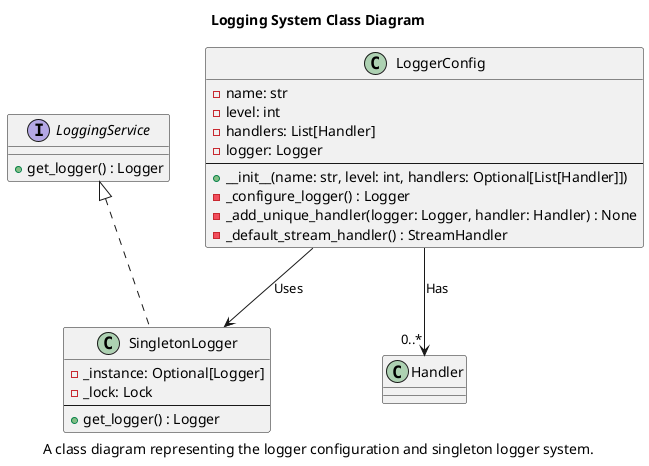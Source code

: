 ' java.exe -jar C:\Apps\bin\plantuml.jar .\docs\app_logging.puml
@startuml
title Logging System Class Diagram
caption A class diagram representing the logger configuration and singleton logger system.

interface LoggingService {
    +get_logger() : Logger
}

class LoggerConfig {
    -name: str
    -level: int
    -handlers: List[Handler]
    -logger: Logger
    --
    +__init__(name: str, level: int, handlers: Optional[List[Handler]])
    -_configure_logger() : Logger
    -_add_unique_handler(logger: Logger, handler: Handler) : None
    -_default_stream_handler() : StreamHandler
}

class SingletonLogger {
    -_instance: Optional[Logger]
    -_lock: Lock
    --
    +get_logger() : Logger
}

LoggingService <|.. SingletonLogger
LoggerConfig --> SingletonLogger : Uses
LoggerConfig --> "0..*" Handler : Has

@enduml
